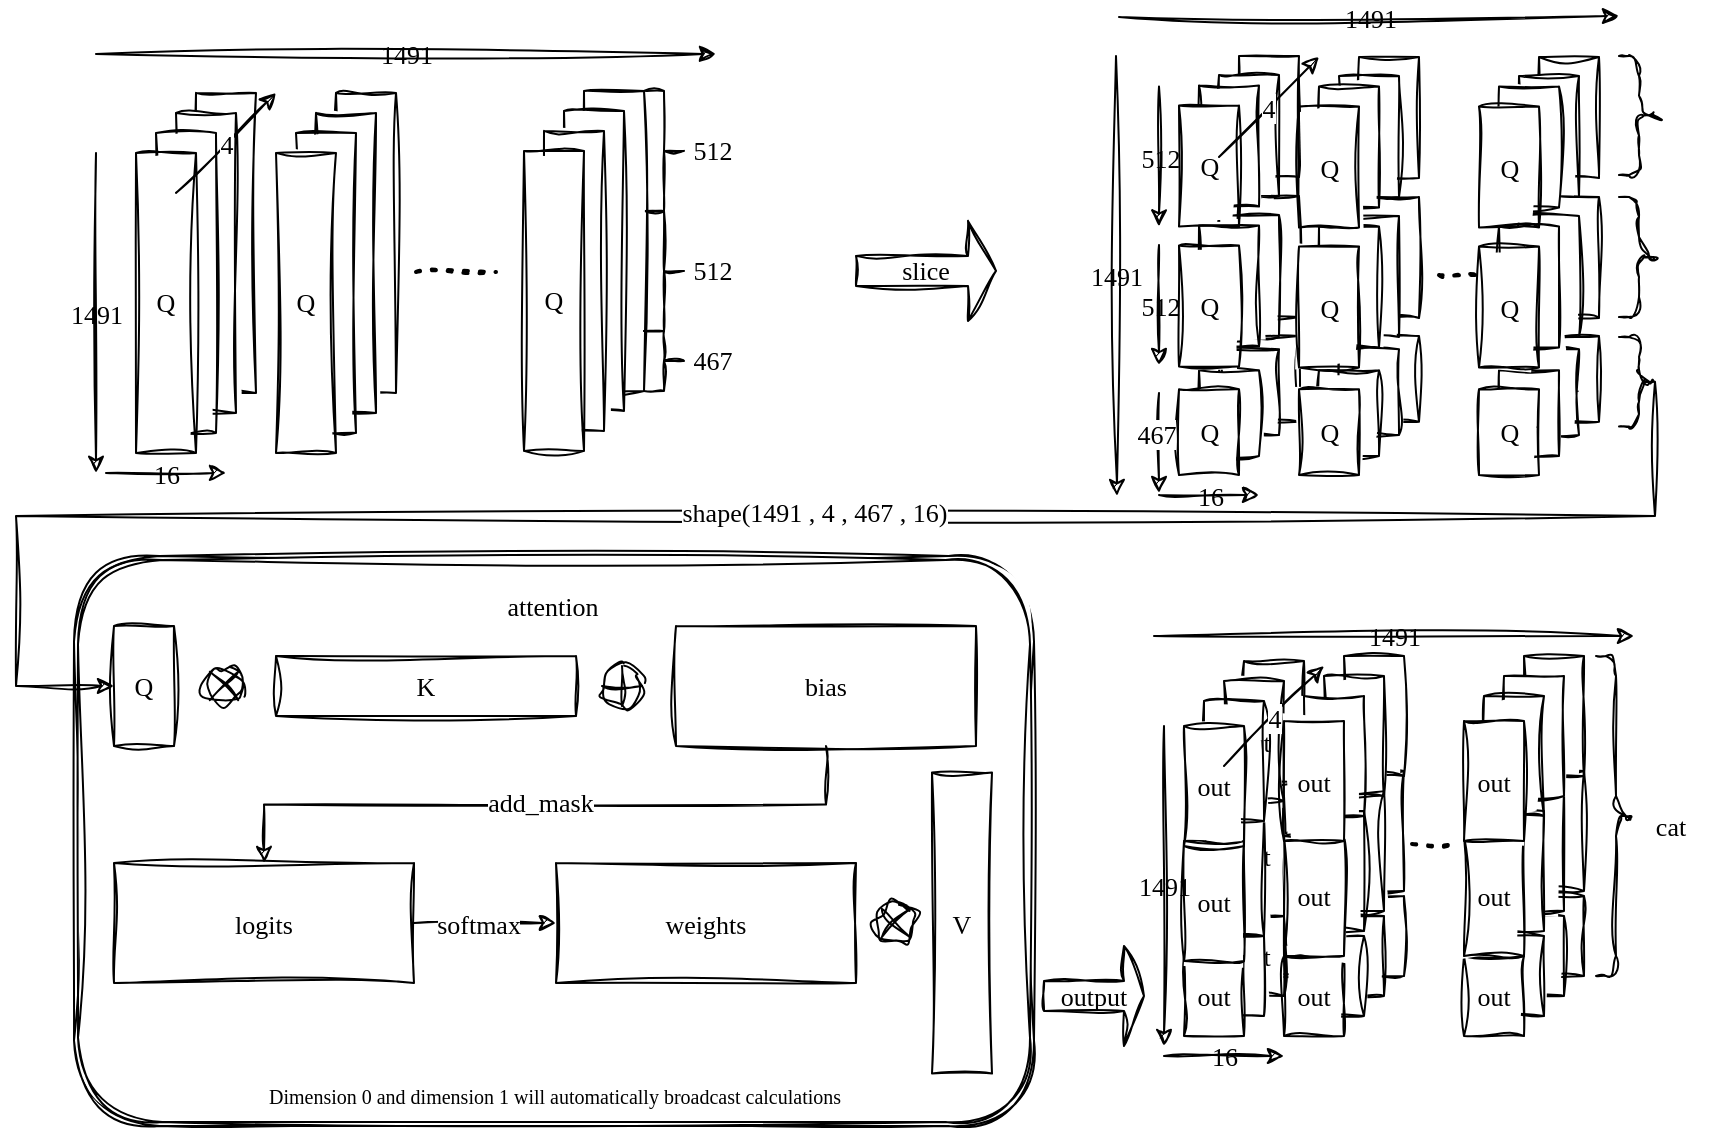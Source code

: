 <mxfile version="26.0.13">
  <diagram name="第 1 页" id="JN35SuFDK3MXwfd0JbLO">
    <mxGraphModel dx="2236" dy="808" grid="1" gridSize="10" guides="1" tooltips="1" connect="1" arrows="1" fold="1" page="1" pageScale="1" pageWidth="827" pageHeight="1169" math="0" shadow="0">
      <root>
        <mxCell id="0" />
        <mxCell id="1" parent="0" />
        <mxCell id="3Dd6kCoNUB1yUHotrozj-85" value="" style="group;fontSize=13;fontFamily=Lucida Console;" parent="1" vertex="1" connectable="0">
          <mxGeometry x="481.5" y="300" width="60" height="69.5" as="geometry" />
        </mxCell>
        <mxCell id="3Dd6kCoNUB1yUHotrozj-86" value="Q" style="rounded=0;whiteSpace=wrap;html=1;sketch=1;hachureGap=4;jiggle=2;curveFitting=1;fontFamily=Lucida Console;labelBackgroundColor=none;fontSize=13;" parent="3Dd6kCoNUB1yUHotrozj-85" vertex="1">
          <mxGeometry x="30" width="30" height="42.87" as="geometry" />
        </mxCell>
        <mxCell id="3Dd6kCoNUB1yUHotrozj-87" value="Q" style="rounded=0;whiteSpace=wrap;html=1;sketch=1;hachureGap=4;jiggle=2;curveFitting=1;fontFamily=Lucida Console;labelBackgroundColor=none;fontSize=13;" parent="3Dd6kCoNUB1yUHotrozj-85" vertex="1">
          <mxGeometry x="20" y="6.63" width="30" height="42.87" as="geometry" />
        </mxCell>
        <mxCell id="3Dd6kCoNUB1yUHotrozj-88" value="Q" style="rounded=0;whiteSpace=wrap;html=1;sketch=1;hachureGap=4;jiggle=2;curveFitting=1;fontFamily=Lucida Console;labelBackgroundColor=none;fontSize=13;" parent="3Dd6kCoNUB1yUHotrozj-85" vertex="1">
          <mxGeometry x="10" y="17.13" width="30" height="42.87" as="geometry" />
        </mxCell>
        <mxCell id="3Dd6kCoNUB1yUHotrozj-89" value="Q" style="rounded=0;whiteSpace=wrap;html=1;sketch=1;hachureGap=4;jiggle=2;curveFitting=1;fontFamily=Lucida Console;labelBackgroundColor=none;fontSize=13;" parent="3Dd6kCoNUB1yUHotrozj-85" vertex="1">
          <mxGeometry y="26.63" width="30" height="42.87" as="geometry" />
        </mxCell>
        <mxCell id="3Dd6kCoNUB1yUHotrozj-84" value="" style="group;fontSize=13;fontFamily=Lucida Console;" parent="1" vertex="1" connectable="0">
          <mxGeometry x="541.5" y="300" width="60" height="69.5" as="geometry" />
        </mxCell>
        <mxCell id="3Dd6kCoNUB1yUHotrozj-75" value="Q" style="rounded=0;whiteSpace=wrap;html=1;sketch=1;hachureGap=4;jiggle=2;curveFitting=1;fontFamily=Lucida Console;labelBackgroundColor=none;fontSize=13;" parent="3Dd6kCoNUB1yUHotrozj-84" vertex="1">
          <mxGeometry x="30" width="30" height="42.87" as="geometry" />
        </mxCell>
        <mxCell id="3Dd6kCoNUB1yUHotrozj-76" value="Q" style="rounded=0;whiteSpace=wrap;html=1;sketch=1;hachureGap=4;jiggle=2;curveFitting=1;fontFamily=Lucida Console;labelBackgroundColor=none;fontSize=13;" parent="3Dd6kCoNUB1yUHotrozj-84" vertex="1">
          <mxGeometry x="20" y="6.63" width="30" height="42.87" as="geometry" />
        </mxCell>
        <mxCell id="3Dd6kCoNUB1yUHotrozj-77" value="Q" style="rounded=0;whiteSpace=wrap;html=1;sketch=1;hachureGap=4;jiggle=2;curveFitting=1;fontFamily=Lucida Console;labelBackgroundColor=none;fontSize=13;" parent="3Dd6kCoNUB1yUHotrozj-84" vertex="1">
          <mxGeometry x="10" y="17.13" width="30" height="42.87" as="geometry" />
        </mxCell>
        <mxCell id="3Dd6kCoNUB1yUHotrozj-78" value="Q" style="rounded=0;whiteSpace=wrap;html=1;sketch=1;hachureGap=4;jiggle=2;curveFitting=1;fontFamily=Lucida Console;labelBackgroundColor=none;fontSize=13;" parent="3Dd6kCoNUB1yUHotrozj-84" vertex="1">
          <mxGeometry y="26.63" width="30" height="42.87" as="geometry" />
        </mxCell>
        <mxCell id="3Dd6kCoNUB1yUHotrozj-90" value="" style="group;fontSize=13;fontFamily=Lucida Console;" parent="1" vertex="1" connectable="0">
          <mxGeometry x="631.5" y="300" width="60" height="69.5" as="geometry" />
        </mxCell>
        <mxCell id="3Dd6kCoNUB1yUHotrozj-91" value="Q" style="rounded=0;whiteSpace=wrap;html=1;sketch=1;hachureGap=4;jiggle=2;curveFitting=1;fontFamily=Lucida Console;labelBackgroundColor=none;fontSize=13;" parent="3Dd6kCoNUB1yUHotrozj-90" vertex="1">
          <mxGeometry x="30" width="30" height="42.87" as="geometry" />
        </mxCell>
        <mxCell id="3Dd6kCoNUB1yUHotrozj-92" value="Q" style="rounded=0;whiteSpace=wrap;html=1;sketch=1;hachureGap=4;jiggle=2;curveFitting=1;fontFamily=Lucida Console;labelBackgroundColor=none;fontSize=13;" parent="3Dd6kCoNUB1yUHotrozj-90" vertex="1">
          <mxGeometry x="20" y="6.63" width="30" height="42.87" as="geometry" />
        </mxCell>
        <mxCell id="3Dd6kCoNUB1yUHotrozj-93" value="Q" style="rounded=0;whiteSpace=wrap;html=1;sketch=1;hachureGap=4;jiggle=2;curveFitting=1;fontFamily=Lucida Console;labelBackgroundColor=none;fontSize=13;" parent="3Dd6kCoNUB1yUHotrozj-90" vertex="1">
          <mxGeometry x="10" y="17.13" width="30" height="42.87" as="geometry" />
        </mxCell>
        <mxCell id="3Dd6kCoNUB1yUHotrozj-94" value="Q" style="rounded=0;whiteSpace=wrap;html=1;sketch=1;hachureGap=4;jiggle=2;curveFitting=1;fontFamily=Lucida Console;labelBackgroundColor=none;fontSize=13;" parent="3Dd6kCoNUB1yUHotrozj-90" vertex="1">
          <mxGeometry y="26.63" width="30" height="42.87" as="geometry" />
        </mxCell>
        <mxCell id="N6Xidad4AhdnbWr3vDnz-57" value="slice" style="shape=singleArrow;whiteSpace=wrap;html=1;sketch=1;hachureGap=4;jiggle=2;curveFitting=1;fontFamily=Lucida Console;rounded=0;labelBackgroundColor=none;fontSize=13;" parent="1" vertex="1">
          <mxGeometry x="320" y="242.45" width="70" height="50" as="geometry" />
        </mxCell>
        <mxCell id="N6Xidad4AhdnbWr3vDnz-83" value="" style="endArrow=classic;html=1;rounded=0;sketch=1;hachureGap=4;jiggle=2;curveFitting=1;fontFamily=Lucida Console;labelBackgroundColor=none;fontColor=default;fontSize=13;" parent="1" edge="1">
          <mxGeometry relative="1" as="geometry">
            <mxPoint x="471.5" y="379.5" as="sourcePoint" />
            <mxPoint x="521.5" y="379.5" as="targetPoint" />
          </mxGeometry>
        </mxCell>
        <mxCell id="N6Xidad4AhdnbWr3vDnz-84" value="16" style="edgeLabel;resizable=0;html=1;;align=center;verticalAlign=middle;sketch=1;hachureGap=4;jiggle=2;curveFitting=1;fontFamily=Lucida Console;fontSize=13;rounded=0;labelBackgroundColor=none;" parent="N6Xidad4AhdnbWr3vDnz-83" connectable="0" vertex="1">
          <mxGeometry relative="1" as="geometry" />
        </mxCell>
        <mxCell id="3Dd6kCoNUB1yUHotrozj-72" value="" style="group;fontSize=13;fontFamily=Lucida Console;" parent="1" vertex="1" connectable="0">
          <mxGeometry x="481.5" y="230" width="250" height="145.25" as="geometry" />
        </mxCell>
        <mxCell id="3Dd6kCoNUB1yUHotrozj-54" value="" style="group;rounded=0;labelBackgroundColor=none;fontSize=13;fontFamily=Lucida Console;" parent="3Dd6kCoNUB1yUHotrozj-72" vertex="1" connectable="0">
          <mxGeometry width="60" height="85.25" as="geometry" />
        </mxCell>
        <mxCell id="3Dd6kCoNUB1yUHotrozj-55" value="" style="rounded=0;whiteSpace=wrap;html=1;sketch=1;hachureGap=4;jiggle=2;curveFitting=1;fontFamily=Lucida Console;labelBackgroundColor=none;fontSize=13;" parent="3Dd6kCoNUB1yUHotrozj-54" vertex="1">
          <mxGeometry x="30" width="30" height="60.5" as="geometry" />
        </mxCell>
        <mxCell id="3Dd6kCoNUB1yUHotrozj-56" value="" style="rounded=0;whiteSpace=wrap;html=1;sketch=1;hachureGap=4;jiggle=2;curveFitting=1;fontFamily=Lucida Console;labelBackgroundColor=none;fontSize=13;" parent="3Dd6kCoNUB1yUHotrozj-54" vertex="1">
          <mxGeometry x="20" y="9.5" width="30" height="60.5" as="geometry" />
        </mxCell>
        <mxCell id="3Dd6kCoNUB1yUHotrozj-57" value="" style="rounded=0;whiteSpace=wrap;html=1;sketch=1;hachureGap=4;jiggle=2;curveFitting=1;fontFamily=Lucida Console;labelBackgroundColor=none;fontSize=13;" parent="3Dd6kCoNUB1yUHotrozj-54" vertex="1">
          <mxGeometry x="10" y="14.75" width="30" height="60.5" as="geometry" />
        </mxCell>
        <mxCell id="3Dd6kCoNUB1yUHotrozj-58" value="Q" style="rounded=0;whiteSpace=wrap;html=1;sketch=1;hachureGap=4;jiggle=2;curveFitting=1;fontFamily=Lucida Console;labelBackgroundColor=none;fontSize=13;" parent="3Dd6kCoNUB1yUHotrozj-54" vertex="1">
          <mxGeometry y="24.75" width="30" height="60.5" as="geometry" />
        </mxCell>
        <mxCell id="3Dd6kCoNUB1yUHotrozj-59" value="" style="group;rounded=0;labelBackgroundColor=none;fontSize=13;fontFamily=Lucida Console;" parent="3Dd6kCoNUB1yUHotrozj-72" vertex="1" connectable="0">
          <mxGeometry x="60" y="0.5" width="190" height="144.75" as="geometry" />
        </mxCell>
        <mxCell id="3Dd6kCoNUB1yUHotrozj-60" value="" style="rounded=0;whiteSpace=wrap;html=1;sketch=1;hachureGap=4;jiggle=2;curveFitting=1;fontFamily=Lucida Console;labelBackgroundColor=none;fontSize=13;" parent="3Dd6kCoNUB1yUHotrozj-59" vertex="1">
          <mxGeometry x="30" width="30" height="60.5" as="geometry" />
        </mxCell>
        <mxCell id="3Dd6kCoNUB1yUHotrozj-61" value="" style="rounded=0;whiteSpace=wrap;html=1;sketch=1;hachureGap=4;jiggle=2;curveFitting=1;fontFamily=Lucida Console;labelBackgroundColor=none;fontSize=13;" parent="3Dd6kCoNUB1yUHotrozj-59" vertex="1">
          <mxGeometry x="20" y="9.5" width="30" height="60.5" as="geometry" />
        </mxCell>
        <mxCell id="3Dd6kCoNUB1yUHotrozj-62" value="" style="rounded=0;whiteSpace=wrap;html=1;sketch=1;hachureGap=4;jiggle=2;curveFitting=1;fontFamily=Lucida Console;labelBackgroundColor=none;fontSize=13;" parent="3Dd6kCoNUB1yUHotrozj-59" vertex="1">
          <mxGeometry x="10" y="14.75" width="30" height="60.5" as="geometry" />
        </mxCell>
        <mxCell id="3Dd6kCoNUB1yUHotrozj-63" value="Q" style="rounded=0;whiteSpace=wrap;html=1;sketch=1;hachureGap=4;jiggle=2;curveFitting=1;fontFamily=Lucida Console;labelBackgroundColor=none;fontSize=13;" parent="3Dd6kCoNUB1yUHotrozj-59" vertex="1">
          <mxGeometry y="24.75" width="30" height="60.5" as="geometry" />
        </mxCell>
        <mxCell id="3Dd6kCoNUB1yUHotrozj-179" value="" style="shape=curlyBracket;whiteSpace=wrap;html=1;rounded=1;flipH=1;labelPosition=right;verticalLabelPosition=middle;align=left;verticalAlign=middle;sketch=1;hachureGap=4;jiggle=2;curveFitting=1;fontFamily=Lucida Console;fontSize=13;" parent="3Dd6kCoNUB1yUHotrozj-59" vertex="1">
          <mxGeometry x="160" y="70" width="20" height="44.75" as="geometry" />
        </mxCell>
        <mxCell id="3Dd6kCoNUB1yUHotrozj-185" value="" style="shape=curlyBracket;whiteSpace=wrap;html=1;rounded=1;flipH=1;labelPosition=right;verticalLabelPosition=middle;align=left;verticalAlign=middle;sketch=1;hachureGap=4;jiggle=2;curveFitting=1;fontFamily=Lucida Console;fontSize=13;" parent="3Dd6kCoNUB1yUHotrozj-59" vertex="1">
          <mxGeometry x="160" width="20" height="60" as="geometry" />
        </mxCell>
        <mxCell id="3Dd6kCoNUB1yUHotrozj-66" value="" style="group;rounded=0;labelBackgroundColor=none;fontSize=13;fontFamily=Lucida Console;" parent="3Dd6kCoNUB1yUHotrozj-72" vertex="1" connectable="0">
          <mxGeometry x="150" y="0.5" width="60" height="85.25" as="geometry" />
        </mxCell>
        <mxCell id="3Dd6kCoNUB1yUHotrozj-67" value="" style="rounded=0;whiteSpace=wrap;html=1;sketch=1;hachureGap=4;jiggle=2;curveFitting=1;fontFamily=Lucida Console;labelBackgroundColor=none;fontSize=13;" parent="3Dd6kCoNUB1yUHotrozj-66" vertex="1">
          <mxGeometry x="30" width="30" height="60.5" as="geometry" />
        </mxCell>
        <mxCell id="3Dd6kCoNUB1yUHotrozj-68" value="" style="rounded=0;whiteSpace=wrap;html=1;sketch=1;hachureGap=4;jiggle=2;curveFitting=1;fontFamily=Lucida Console;labelBackgroundColor=none;fontSize=13;" parent="3Dd6kCoNUB1yUHotrozj-66" vertex="1">
          <mxGeometry x="20" y="9.5" width="30" height="60.5" as="geometry" />
        </mxCell>
        <mxCell id="3Dd6kCoNUB1yUHotrozj-69" value="" style="rounded=0;whiteSpace=wrap;html=1;sketch=1;hachureGap=4;jiggle=2;curveFitting=1;fontFamily=Lucida Console;labelBackgroundColor=none;fontSize=13;" parent="3Dd6kCoNUB1yUHotrozj-66" vertex="1">
          <mxGeometry x="10" y="14.75" width="30" height="60.5" as="geometry" />
        </mxCell>
        <mxCell id="3Dd6kCoNUB1yUHotrozj-70" value="Q" style="rounded=0;whiteSpace=wrap;html=1;sketch=1;hachureGap=4;jiggle=2;curveFitting=1;fontFamily=Lucida Console;labelBackgroundColor=none;fontSize=13;" parent="3Dd6kCoNUB1yUHotrozj-66" vertex="1">
          <mxGeometry y="24.75" width="30" height="60.5" as="geometry" />
        </mxCell>
        <mxCell id="3Dd6kCoNUB1yUHotrozj-71" value="" style="endArrow=none;dashed=1;html=1;dashPattern=1 3;strokeWidth=2;rounded=0;sketch=1;hachureGap=4;jiggle=2;curveFitting=1;fontFamily=Lucida Console;labelBackgroundColor=none;fontColor=default;fontSize=13;" parent="3Dd6kCoNUB1yUHotrozj-72" edge="1">
          <mxGeometry width="50" height="50" relative="1" as="geometry">
            <mxPoint x="130" y="39.5" as="sourcePoint" />
            <mxPoint x="150" y="39.5" as="targetPoint" />
          </mxGeometry>
        </mxCell>
        <mxCell id="N6Xidad4AhdnbWr3vDnz-86" value="" style="endArrow=classic;html=1;rounded=0;sketch=1;hachureGap=4;jiggle=2;curveFitting=1;fontFamily=Lucida Console;labelBackgroundColor=none;fontColor=default;fontSize=13;" parent="1" edge="1">
          <mxGeometry relative="1" as="geometry">
            <mxPoint x="471.5" y="175.25" as="sourcePoint" />
            <mxPoint x="471.5" y="245.25" as="targetPoint" />
          </mxGeometry>
        </mxCell>
        <mxCell id="N6Xidad4AhdnbWr3vDnz-87" value="512" style="edgeLabel;resizable=0;html=1;;align=center;verticalAlign=middle;sketch=1;hachureGap=4;jiggle=2;curveFitting=1;fontFamily=Lucida Console;fontSize=13;rounded=0;labelBackgroundColor=none;" parent="N6Xidad4AhdnbWr3vDnz-86" connectable="0" vertex="1">
          <mxGeometry relative="1" as="geometry" />
        </mxCell>
        <mxCell id="N6Xidad4AhdnbWr3vDnz-96" value="" style="group;rounded=0;labelBackgroundColor=none;fontSize=13;fontFamily=Lucida Console;" parent="1" vertex="1" connectable="0">
          <mxGeometry x="481.5" y="160" width="60" height="85.25" as="geometry" />
        </mxCell>
        <mxCell id="N6Xidad4AhdnbWr3vDnz-75" value="" style="rounded=0;whiteSpace=wrap;html=1;sketch=1;hachureGap=4;jiggle=2;curveFitting=1;fontFamily=Lucida Console;labelBackgroundColor=none;fontSize=13;" parent="N6Xidad4AhdnbWr3vDnz-96" vertex="1">
          <mxGeometry x="30" width="30" height="60.5" as="geometry" />
        </mxCell>
        <mxCell id="N6Xidad4AhdnbWr3vDnz-77" value="" style="rounded=0;whiteSpace=wrap;html=1;sketch=1;hachureGap=4;jiggle=2;curveFitting=1;fontFamily=Lucida Console;labelBackgroundColor=none;fontSize=13;" parent="N6Xidad4AhdnbWr3vDnz-96" vertex="1">
          <mxGeometry x="20" y="9.5" width="30" height="60.5" as="geometry" />
        </mxCell>
        <mxCell id="N6Xidad4AhdnbWr3vDnz-78" value="" style="rounded=0;whiteSpace=wrap;html=1;sketch=1;hachureGap=4;jiggle=2;curveFitting=1;fontFamily=Lucida Console;labelBackgroundColor=none;fontSize=13;" parent="N6Xidad4AhdnbWr3vDnz-96" vertex="1">
          <mxGeometry x="10" y="14.75" width="30" height="60.5" as="geometry" />
        </mxCell>
        <mxCell id="N6Xidad4AhdnbWr3vDnz-79" value="Q" style="rounded=0;whiteSpace=wrap;html=1;sketch=1;hachureGap=4;jiggle=2;curveFitting=1;fontFamily=Lucida Console;labelBackgroundColor=none;fontSize=13;" parent="N6Xidad4AhdnbWr3vDnz-96" vertex="1">
          <mxGeometry y="24.75" width="30" height="60.5" as="geometry" />
        </mxCell>
        <mxCell id="N6Xidad4AhdnbWr3vDnz-97" value="" style="group;rounded=0;labelBackgroundColor=none;fontSize=13;fontFamily=Lucida Console;" parent="1" vertex="1" connectable="0">
          <mxGeometry x="541.5" y="160.5" width="60" height="85.25" as="geometry" />
        </mxCell>
        <mxCell id="N6Xidad4AhdnbWr3vDnz-98" value="" style="rounded=0;whiteSpace=wrap;html=1;sketch=1;hachureGap=4;jiggle=2;curveFitting=1;fontFamily=Lucida Console;labelBackgroundColor=none;fontSize=13;" parent="N6Xidad4AhdnbWr3vDnz-97" vertex="1">
          <mxGeometry x="30" width="30" height="60.5" as="geometry" />
        </mxCell>
        <mxCell id="N6Xidad4AhdnbWr3vDnz-99" value="" style="rounded=0;whiteSpace=wrap;html=1;sketch=1;hachureGap=4;jiggle=2;curveFitting=1;fontFamily=Lucida Console;labelBackgroundColor=none;fontSize=13;" parent="N6Xidad4AhdnbWr3vDnz-97" vertex="1">
          <mxGeometry x="20" y="9.5" width="30" height="60.5" as="geometry" />
        </mxCell>
        <mxCell id="N6Xidad4AhdnbWr3vDnz-100" value="" style="rounded=0;whiteSpace=wrap;html=1;sketch=1;hachureGap=4;jiggle=2;curveFitting=1;fontFamily=Lucida Console;labelBackgroundColor=none;fontSize=13;" parent="N6Xidad4AhdnbWr3vDnz-97" vertex="1">
          <mxGeometry x="10" y="14.75" width="30" height="60.5" as="geometry" />
        </mxCell>
        <mxCell id="N6Xidad4AhdnbWr3vDnz-101" value="Q" style="rounded=0;whiteSpace=wrap;html=1;sketch=1;hachureGap=4;jiggle=2;curveFitting=1;fontFamily=Lucida Console;labelBackgroundColor=none;fontSize=13;" parent="N6Xidad4AhdnbWr3vDnz-97" vertex="1">
          <mxGeometry y="24.75" width="30" height="60.5" as="geometry" />
        </mxCell>
        <mxCell id="jezAV-IK5mSsvZsT85bj-34" value="" style="endArrow=classic;html=1;sketch=1;hachureGap=4;jiggle=2;curveFitting=1;fontFamily=Lucida Console;fontSize=13;" parent="N6Xidad4AhdnbWr3vDnz-97" edge="1">
          <mxGeometry width="50" height="50" relative="1" as="geometry">
            <mxPoint x="-40" y="50" as="sourcePoint" />
            <mxPoint x="10" as="targetPoint" />
          </mxGeometry>
        </mxCell>
        <mxCell id="jezAV-IK5mSsvZsT85bj-35" value="4" style="edgeLabel;html=1;align=center;verticalAlign=middle;resizable=0;points=[];sketch=1;hachureGap=4;jiggle=2;curveFitting=1;fontFamily=Lucida Console;fontSize=13;" parent="jezAV-IK5mSsvZsT85bj-34" vertex="1" connectable="0">
          <mxGeometry x="-0.004" relative="1" as="geometry">
            <mxPoint as="offset" />
          </mxGeometry>
        </mxCell>
        <mxCell id="N6Xidad4AhdnbWr3vDnz-102" value="" style="group;rounded=0;labelBackgroundColor=none;fontSize=13;fontFamily=Lucida Console;" parent="1" vertex="1" connectable="0">
          <mxGeometry x="631.5" y="160.5" width="60" height="85.25" as="geometry" />
        </mxCell>
        <mxCell id="N6Xidad4AhdnbWr3vDnz-103" value="" style="rounded=0;whiteSpace=wrap;html=1;sketch=1;hachureGap=4;jiggle=2;curveFitting=1;fontFamily=Lucida Console;labelBackgroundColor=none;fontSize=13;" parent="N6Xidad4AhdnbWr3vDnz-102" vertex="1">
          <mxGeometry x="30" width="30" height="60.5" as="geometry" />
        </mxCell>
        <mxCell id="N6Xidad4AhdnbWr3vDnz-104" value="" style="rounded=0;whiteSpace=wrap;html=1;sketch=1;hachureGap=4;jiggle=2;curveFitting=1;fontFamily=Lucida Console;labelBackgroundColor=none;fontSize=13;" parent="N6Xidad4AhdnbWr3vDnz-102" vertex="1">
          <mxGeometry x="20" y="9.5" width="30" height="60.5" as="geometry" />
        </mxCell>
        <mxCell id="N6Xidad4AhdnbWr3vDnz-105" value="" style="rounded=0;whiteSpace=wrap;html=1;sketch=1;hachureGap=4;jiggle=2;curveFitting=1;fontFamily=Lucida Console;labelBackgroundColor=none;fontSize=13;" parent="N6Xidad4AhdnbWr3vDnz-102" vertex="1">
          <mxGeometry x="10" y="14.75" width="30" height="60.5" as="geometry" />
        </mxCell>
        <mxCell id="N6Xidad4AhdnbWr3vDnz-106" value="Q" style="rounded=0;whiteSpace=wrap;html=1;sketch=1;hachureGap=4;jiggle=2;curveFitting=1;fontFamily=Lucida Console;labelBackgroundColor=none;fontSize=13;" parent="N6Xidad4AhdnbWr3vDnz-102" vertex="1">
          <mxGeometry y="24.75" width="30" height="60.5" as="geometry" />
        </mxCell>
        <mxCell id="N6Xidad4AhdnbWr3vDnz-117" value="" style="endArrow=classic;html=1;rounded=0;sketch=1;hachureGap=4;jiggle=2;curveFitting=1;fontFamily=Lucida Console;labelBackgroundColor=none;fontColor=default;fontSize=13;" parent="1" edge="1">
          <mxGeometry relative="1" as="geometry">
            <mxPoint x="451.5" y="140.5" as="sourcePoint" />
            <mxPoint x="701.5" y="140" as="targetPoint" />
          </mxGeometry>
        </mxCell>
        <mxCell id="N6Xidad4AhdnbWr3vDnz-118" value="1491" style="edgeLabel;resizable=0;html=1;;align=center;verticalAlign=middle;sketch=1;hachureGap=4;jiggle=2;curveFitting=1;fontFamily=Lucida Console;container=0;fontSize=13;rounded=0;labelBackgroundColor=none;" parent="N6Xidad4AhdnbWr3vDnz-117" connectable="0" vertex="1">
          <mxGeometry relative="1" as="geometry" />
        </mxCell>
        <mxCell id="3Dd6kCoNUB1yUHotrozj-101" value="" style="endArrow=classic;html=1;rounded=0;sketch=1;hachureGap=4;jiggle=2;curveFitting=1;fontFamily=Lucida Console;labelBackgroundColor=none;fontColor=default;fontSize=13;" parent="1" edge="1">
          <mxGeometry relative="1" as="geometry">
            <mxPoint x="471.5" y="254.5" as="sourcePoint" />
            <mxPoint x="471.5" y="314.5" as="targetPoint" />
          </mxGeometry>
        </mxCell>
        <mxCell id="3Dd6kCoNUB1yUHotrozj-102" value="512" style="edgeLabel;resizable=0;html=1;;align=center;verticalAlign=middle;sketch=1;hachureGap=4;jiggle=2;curveFitting=1;fontFamily=Lucida Console;fontSize=13;rounded=0;labelBackgroundColor=none;" parent="3Dd6kCoNUB1yUHotrozj-101" connectable="0" vertex="1">
          <mxGeometry relative="1" as="geometry" />
        </mxCell>
        <mxCell id="3Dd6kCoNUB1yUHotrozj-111" value="" style="endArrow=classic;html=1;rounded=0;sketch=1;hachureGap=4;jiggle=2;curveFitting=1;fontFamily=Lucida Console;labelBackgroundColor=none;fontColor=default;fontSize=13;" parent="1" edge="1">
          <mxGeometry relative="1" as="geometry">
            <mxPoint x="450" y="160" as="sourcePoint" />
            <mxPoint x="450.5" y="380" as="targetPoint" />
          </mxGeometry>
        </mxCell>
        <mxCell id="3Dd6kCoNUB1yUHotrozj-112" value="1491" style="edgeLabel;resizable=0;html=1;;align=center;verticalAlign=middle;sketch=1;hachureGap=4;jiggle=2;curveFitting=1;fontFamily=Lucida Console;container=0;fontSize=13;rounded=0;labelBackgroundColor=none;" parent="3Dd6kCoNUB1yUHotrozj-111" connectable="0" vertex="1">
          <mxGeometry relative="1" as="geometry" />
        </mxCell>
        <mxCell id="3Dd6kCoNUB1yUHotrozj-116" value="" style="endArrow=classic;html=1;rounded=0;sketch=1;hachureGap=4;jiggle=2;curveFitting=1;fontFamily=Lucida Console;fontSize=13;" parent="1" edge="1">
          <mxGeometry width="50" height="50" relative="1" as="geometry">
            <mxPoint x="471.5" y="328.5" as="sourcePoint" />
            <mxPoint x="471.5" y="378.5" as="targetPoint" />
          </mxGeometry>
        </mxCell>
        <mxCell id="3Dd6kCoNUB1yUHotrozj-117" value="467" style="edgeLabel;html=1;align=center;verticalAlign=middle;resizable=0;points=[];sketch=1;hachureGap=4;jiggle=2;curveFitting=1;fontFamily=Lucida Console;fontSize=13;" parent="3Dd6kCoNUB1yUHotrozj-116" vertex="1" connectable="0">
          <mxGeometry x="-0.199" y="-2" relative="1" as="geometry">
            <mxPoint as="offset" />
          </mxGeometry>
        </mxCell>
        <mxCell id="N6Xidad4AhdnbWr3vDnz-34" value="" style="endArrow=classic;html=1;rounded=0;sketch=1;hachureGap=4;jiggle=2;curveFitting=1;fontFamily=Lucida Console;labelBackgroundColor=none;fontColor=default;fontSize=13;" parent="1" edge="1">
          <mxGeometry relative="1" as="geometry">
            <mxPoint x="-60" y="158.95" as="sourcePoint" />
            <mxPoint x="250" y="158.95" as="targetPoint" />
          </mxGeometry>
        </mxCell>
        <mxCell id="N6Xidad4AhdnbWr3vDnz-35" value="1491" style="edgeLabel;resizable=0;html=1;;align=center;verticalAlign=middle;sketch=1;hachureGap=4;jiggle=2;curveFitting=1;fontFamily=Lucida Console;container=0;fontSize=13;rounded=0;labelBackgroundColor=none;" parent="N6Xidad4AhdnbWr3vDnz-34" connectable="0" vertex="1">
          <mxGeometry relative="1" as="geometry" />
        </mxCell>
        <mxCell id="N6Xidad4AhdnbWr3vDnz-21" value="" style="endArrow=classic;html=1;rounded=0;sketch=1;hachureGap=4;jiggle=2;curveFitting=1;fontFamily=Lucida Console;labelBackgroundColor=none;fontColor=default;fontSize=13;" parent="1" edge="1">
          <mxGeometry relative="1" as="geometry">
            <mxPoint x="-55" y="368.45" as="sourcePoint" />
            <mxPoint x="5" y="368.45" as="targetPoint" />
          </mxGeometry>
        </mxCell>
        <mxCell id="N6Xidad4AhdnbWr3vDnz-22" value="16" style="edgeLabel;resizable=0;html=1;;align=center;verticalAlign=middle;sketch=1;hachureGap=4;jiggle=2;curveFitting=1;fontFamily=Lucida Console;container=0;fontSize=13;rounded=0;labelBackgroundColor=none;" parent="N6Xidad4AhdnbWr3vDnz-21" connectable="0" vertex="1">
          <mxGeometry relative="1" as="geometry" />
        </mxCell>
        <mxCell id="N6Xidad4AhdnbWr3vDnz-23" value="" style="endArrow=classic;html=1;rounded=0;sketch=1;hachureGap=4;jiggle=2;curveFitting=1;fontFamily=Lucida Console;labelBackgroundColor=none;fontColor=default;fontSize=13;" parent="1" edge="1">
          <mxGeometry relative="1" as="geometry">
            <mxPoint x="-60" y="208.45" as="sourcePoint" />
            <mxPoint x="-60" y="368.45" as="targetPoint" />
          </mxGeometry>
        </mxCell>
        <mxCell id="N6Xidad4AhdnbWr3vDnz-24" value="1491" style="edgeLabel;resizable=0;html=1;;align=center;verticalAlign=middle;sketch=1;hachureGap=4;jiggle=2;curveFitting=1;fontFamily=Lucida Console;container=0;fontSize=13;rounded=0;labelBackgroundColor=none;" parent="N6Xidad4AhdnbWr3vDnz-23" connectable="0" vertex="1">
          <mxGeometry relative="1" as="geometry" />
        </mxCell>
        <mxCell id="N6Xidad4AhdnbWr3vDnz-33" value="" style="endArrow=none;dashed=1;html=1;dashPattern=1 3;strokeWidth=2;rounded=0;sketch=1;hachureGap=4;jiggle=2;curveFitting=1;fontFamily=Lucida Console;labelBackgroundColor=none;fontColor=default;fontSize=13;" parent="1" edge="1">
          <mxGeometry width="50" height="50" relative="1" as="geometry">
            <mxPoint x="100" y="267.95" as="sourcePoint" />
            <mxPoint x="140" y="267.95" as="targetPoint" />
          </mxGeometry>
        </mxCell>
        <mxCell id="N6Xidad4AhdnbWr3vDnz-2" value="" style="rounded=0;whiteSpace=wrap;html=1;sketch=1;hachureGap=4;jiggle=2;curveFitting=1;fontFamily=Lucida Console;labelBackgroundColor=none;container=0;fontSize=13;" parent="1" vertex="1">
          <mxGeometry x="-10" y="178.45" width="30" height="150" as="geometry" />
        </mxCell>
        <mxCell id="N6Xidad4AhdnbWr3vDnz-5" value="" style="rounded=0;whiteSpace=wrap;html=1;sketch=1;hachureGap=4;jiggle=2;curveFitting=1;fontFamily=Lucida Console;labelBackgroundColor=none;container=0;fontSize=13;" parent="1" vertex="1">
          <mxGeometry x="-20" y="188.45" width="30" height="150" as="geometry" />
        </mxCell>
        <mxCell id="N6Xidad4AhdnbWr3vDnz-8" value="" style="rounded=0;whiteSpace=wrap;html=1;sketch=1;hachureGap=4;jiggle=2;curveFitting=1;fontFamily=Lucida Console;labelBackgroundColor=none;container=0;fontSize=13;" parent="1" vertex="1">
          <mxGeometry x="-30" y="198.45" width="30" height="150" as="geometry" />
        </mxCell>
        <mxCell id="N6Xidad4AhdnbWr3vDnz-1" value="Q" style="rounded=0;whiteSpace=wrap;html=1;sketch=1;hachureGap=4;jiggle=2;curveFitting=1;fontFamily=Lucida Console;labelBackgroundColor=none;container=0;fontSize=13;" parent="1" vertex="1">
          <mxGeometry x="-40" y="208.45" width="30" height="150" as="geometry" />
        </mxCell>
        <mxCell id="N6Xidad4AhdnbWr3vDnz-17" value="" style="rounded=0;whiteSpace=wrap;html=1;sketch=1;hachureGap=4;jiggle=2;curveFitting=1;fontFamily=Lucida Console;labelBackgroundColor=none;container=0;fontSize=13;" parent="1" vertex="1">
          <mxGeometry x="60" y="178.45" width="30" height="150" as="geometry" />
        </mxCell>
        <mxCell id="N6Xidad4AhdnbWr3vDnz-18" value="" style="rounded=0;whiteSpace=wrap;html=1;sketch=1;hachureGap=4;jiggle=2;curveFitting=1;fontFamily=Lucida Console;labelBackgroundColor=none;container=0;fontSize=13;" parent="1" vertex="1">
          <mxGeometry x="50" y="188.45" width="30" height="150" as="geometry" />
        </mxCell>
        <mxCell id="N6Xidad4AhdnbWr3vDnz-19" value="" style="rounded=0;whiteSpace=wrap;html=1;sketch=1;hachureGap=4;jiggle=2;curveFitting=1;fontFamily=Lucida Console;labelBackgroundColor=none;container=0;fontSize=13;" parent="1" vertex="1">
          <mxGeometry x="40" y="198.45" width="30" height="150" as="geometry" />
        </mxCell>
        <mxCell id="N6Xidad4AhdnbWr3vDnz-20" value="Q" style="rounded=0;whiteSpace=wrap;html=1;sketch=1;hachureGap=4;jiggle=2;curveFitting=1;fontFamily=Lucida Console;labelBackgroundColor=none;container=0;fontSize=13;" parent="1" vertex="1">
          <mxGeometry x="30" y="208.45" width="30" height="150" as="geometry" />
        </mxCell>
        <mxCell id="N6Xidad4AhdnbWr3vDnz-64" value="&lt;font&gt;467&lt;/font&gt;" style="text;html=1;align=center;verticalAlign=middle;resizable=0;points=[];autosize=1;strokeColor=none;fillColor=none;fontFamily=Lucida Console;rounded=0;labelBackgroundColor=none;fontSize=13;" parent="1" vertex="1">
          <mxGeometry x="223" y="297.45" width="50" height="30" as="geometry" />
        </mxCell>
        <mxCell id="N6Xidad4AhdnbWr3vDnz-53" value="&lt;font&gt;512&lt;/font&gt;" style="text;html=1;align=center;verticalAlign=middle;resizable=0;points=[];autosize=1;strokeColor=none;fillColor=none;fontFamily=Lucida Console;container=0;rounded=0;labelBackgroundColor=none;fontSize=13;" parent="1" vertex="1">
          <mxGeometry x="223" y="192.45" width="50" height="30" as="geometry" />
        </mxCell>
        <mxCell id="N6Xidad4AhdnbWr3vDnz-56" value="&lt;font&gt;512&lt;/font&gt;" style="text;html=1;align=center;verticalAlign=middle;resizable=0;points=[];autosize=1;strokeColor=none;fillColor=none;fontFamily=Lucida Console;container=0;rounded=0;labelBackgroundColor=none;fontSize=13;" parent="1" vertex="1">
          <mxGeometry x="223" y="252.45" width="50" height="30" as="geometry" />
        </mxCell>
        <mxCell id="N6Xidad4AhdnbWr3vDnz-52" value="" style="shape=curlyBracket;whiteSpace=wrap;html=1;rounded=0;flipH=1;labelPosition=right;verticalLabelPosition=middle;align=left;verticalAlign=middle;sketch=1;hachureGap=4;jiggle=2;curveFitting=1;fontFamily=Lucida Console;container=0;labelBackgroundColor=none;fontSize=13;" parent="1" vertex="1">
          <mxGeometry x="214" y="177.45" width="20" height="60" as="geometry" />
        </mxCell>
        <mxCell id="N6Xidad4AhdnbWr3vDnz-55" value="" style="shape=curlyBracket;whiteSpace=wrap;html=1;rounded=0;flipH=1;labelPosition=right;verticalLabelPosition=middle;align=left;verticalAlign=middle;sketch=1;hachureGap=4;jiggle=2;curveFitting=1;fontFamily=Lucida Console;container=0;labelBackgroundColor=none;fontSize=13;" parent="1" vertex="1">
          <mxGeometry x="214" y="237.45" width="20" height="60" as="geometry" />
        </mxCell>
        <mxCell id="N6Xidad4AhdnbWr3vDnz-61" value="" style="shape=curlyBracket;whiteSpace=wrap;html=1;rounded=0;flipH=1;labelPosition=right;verticalLabelPosition=middle;align=left;verticalAlign=middle;sketch=1;hachureGap=4;jiggle=2;curveFitting=1;fontFamily=Lucida Console;container=0;labelBackgroundColor=none;fontSize=13;" parent="1" vertex="1">
          <mxGeometry x="214" y="297.45" width="20" height="30" as="geometry" />
        </mxCell>
        <mxCell id="N6Xidad4AhdnbWr3vDnz-41" value="" style="rounded=0;whiteSpace=wrap;html=1;sketch=1;hachureGap=4;jiggle=2;curveFitting=1;fontFamily=Lucida Console;labelBackgroundColor=none;container=0;fontSize=13;" parent="1" vertex="1">
          <mxGeometry x="184" y="177.45" width="30" height="150" as="geometry" />
        </mxCell>
        <mxCell id="N6Xidad4AhdnbWr3vDnz-42" value="" style="rounded=0;whiteSpace=wrap;html=1;sketch=1;hachureGap=4;jiggle=2;curveFitting=1;fontFamily=Lucida Console;labelBackgroundColor=none;container=0;fontSize=13;" parent="1" vertex="1">
          <mxGeometry x="174" y="187.45" width="30" height="150" as="geometry" />
        </mxCell>
        <mxCell id="N6Xidad4AhdnbWr3vDnz-43" value="" style="rounded=0;whiteSpace=wrap;html=1;sketch=1;hachureGap=4;jiggle=2;curveFitting=1;fontFamily=Lucida Console;labelBackgroundColor=none;container=0;fontSize=13;" parent="1" vertex="1">
          <mxGeometry x="164" y="197.45" width="30" height="150" as="geometry" />
        </mxCell>
        <mxCell id="N6Xidad4AhdnbWr3vDnz-44" value="Q" style="rounded=0;whiteSpace=wrap;html=1;sketch=1;hachureGap=4;jiggle=2;curveFitting=1;fontFamily=Lucida Console;labelBackgroundColor=none;container=0;fontSize=13;" parent="1" vertex="1">
          <mxGeometry x="154" y="207.45" width="30" height="150" as="geometry" />
        </mxCell>
        <mxCell id="jezAV-IK5mSsvZsT85bj-29" value="" style="endArrow=classic;html=1;sketch=1;hachureGap=4;jiggle=2;curveFitting=1;fontFamily=Lucida Console;fontSize=13;" parent="1" edge="1">
          <mxGeometry width="50" height="50" relative="1" as="geometry">
            <mxPoint x="-20" y="228.45" as="sourcePoint" />
            <mxPoint x="30" y="178.45" as="targetPoint" />
          </mxGeometry>
        </mxCell>
        <mxCell id="jezAV-IK5mSsvZsT85bj-33" value="4" style="edgeLabel;html=1;align=center;verticalAlign=middle;resizable=0;points=[];sketch=1;hachureGap=4;jiggle=2;curveFitting=1;fontFamily=Lucida Console;fontSize=13;" parent="jezAV-IK5mSsvZsT85bj-29" vertex="1" connectable="0">
          <mxGeometry x="-0.004" relative="1" as="geometry">
            <mxPoint as="offset" />
          </mxGeometry>
        </mxCell>
        <mxCell id="3Dd6kCoNUB1yUHotrozj-164" value="" style="group;fontSize=13;fontFamily=Lucida Console;" parent="1" vertex="1" connectable="0">
          <mxGeometry x="-71" y="410" width="524" height="285" as="geometry" />
        </mxCell>
        <mxCell id="3Dd6kCoNUB1yUHotrozj-163" value="" style="shape=ext;double=1;rounded=1;whiteSpace=wrap;html=1;sketch=1;hachureGap=4;jiggle=2;curveFitting=1;fontFamily=Lucida Console;fontSize=13;" parent="3Dd6kCoNUB1yUHotrozj-164" vertex="1">
          <mxGeometry width="480" height="285" as="geometry" />
        </mxCell>
        <mxCell id="3Dd6kCoNUB1yUHotrozj-144" value="V" style="rounded=0;whiteSpace=wrap;html=1;sketch=1;hachureGap=4;jiggle=2;curveFitting=1;fontFamily=Lucida Console;container=0;fontSize=13;" parent="3Dd6kCoNUB1yUHotrozj-164" vertex="1">
          <mxGeometry x="429" y="108.25" width="30" height="150.5" as="geometry" />
        </mxCell>
        <mxCell id="3Dd6kCoNUB1yUHotrozj-145" value="" style="shape=sumEllipse;perimeter=ellipsePerimeter;whiteSpace=wrap;html=1;backgroundOutline=1;sketch=1;hachureGap=4;jiggle=2;curveFitting=1;fontFamily=Lucida Console;labelBackgroundColor=none;container=0;fontSize=13;" parent="3Dd6kCoNUB1yUHotrozj-164" vertex="1">
          <mxGeometry x="401" y="173.5" width="20" height="20" as="geometry" />
        </mxCell>
        <mxCell id="3Dd6kCoNUB1yUHotrozj-156" value="weights" style="rounded=0;whiteSpace=wrap;html=1;sketch=1;hachureGap=4;jiggle=2;curveFitting=1;fontFamily=Lucida Console;container=0;fontSize=13;" parent="3Dd6kCoNUB1yUHotrozj-164" vertex="1">
          <mxGeometry x="241" y="153.5" width="150" height="60" as="geometry" />
        </mxCell>
        <mxCell id="3Dd6kCoNUB1yUHotrozj-137" value="Q" style="rounded=0;whiteSpace=wrap;html=1;sketch=1;hachureGap=4;jiggle=2;curveFitting=1;fontFamily=Lucida Console;labelBackgroundColor=none;container=0;fontSize=13;" parent="3Dd6kCoNUB1yUHotrozj-164" vertex="1">
          <mxGeometry x="20" y="35" width="30" height="60" as="geometry" />
        </mxCell>
        <mxCell id="3Dd6kCoNUB1yUHotrozj-138" value="K" style="rounded=0;whiteSpace=wrap;html=1;sketch=1;hachureGap=4;jiggle=2;curveFitting=1;fontFamily=Lucida Console;labelBackgroundColor=none;container=0;fontSize=13;" parent="3Dd6kCoNUB1yUHotrozj-164" vertex="1">
          <mxGeometry x="101" y="50" width="150" height="30" as="geometry" />
        </mxCell>
        <mxCell id="3Dd6kCoNUB1yUHotrozj-139" value="" style="shape=sumEllipse;perimeter=ellipsePerimeter;whiteSpace=wrap;html=1;backgroundOutline=1;sketch=1;hachureGap=4;jiggle=2;curveFitting=1;fontFamily=Lucida Console;labelBackgroundColor=none;container=0;fontSize=13;" parent="3Dd6kCoNUB1yUHotrozj-164" vertex="1">
          <mxGeometry x="65" y="55" width="20" height="20" as="geometry" />
        </mxCell>
        <mxCell id="3Dd6kCoNUB1yUHotrozj-140" value="" style="shape=orEllipse;perimeter=ellipsePerimeter;whiteSpace=wrap;html=1;backgroundOutline=1;sketch=1;hachureGap=4;jiggle=2;curveFitting=1;fontFamily=Lucida Console;container=0;fontSize=13;" parent="3Dd6kCoNUB1yUHotrozj-164" vertex="1">
          <mxGeometry x="264" y="55" width="20" height="20" as="geometry" />
        </mxCell>
        <mxCell id="3Dd6kCoNUB1yUHotrozj-300" style="edgeStyle=orthogonalEdgeStyle;rounded=0;sketch=1;hachureGap=4;jiggle=2;curveFitting=1;orthogonalLoop=1;jettySize=auto;html=1;exitX=0.5;exitY=1;exitDx=0;exitDy=0;entryX=0.5;entryY=0;entryDx=0;entryDy=0;fontFamily=Lucida Console;fontSize=13;" parent="3Dd6kCoNUB1yUHotrozj-164" source="3Dd6kCoNUB1yUHotrozj-141" target="3Dd6kCoNUB1yUHotrozj-143" edge="1">
          <mxGeometry relative="1" as="geometry" />
        </mxCell>
        <mxCell id="3Dd6kCoNUB1yUHotrozj-301" value="add_mask" style="edgeLabel;html=1;align=center;verticalAlign=middle;resizable=0;points=[];sketch=1;hachureGap=4;jiggle=2;curveFitting=1;fontFamily=Lucida Console;fontSize=13;" parent="3Dd6kCoNUB1yUHotrozj-300" vertex="1" connectable="0">
          <mxGeometry x="0.017" y="-2" relative="1" as="geometry">
            <mxPoint as="offset" />
          </mxGeometry>
        </mxCell>
        <mxCell id="3Dd6kCoNUB1yUHotrozj-141" value="bias" style="rounded=0;whiteSpace=wrap;html=1;sketch=1;hachureGap=4;jiggle=2;curveFitting=1;fontFamily=Lucida Console;container=0;fontSize=13;" parent="3Dd6kCoNUB1yUHotrozj-164" vertex="1">
          <mxGeometry x="301" y="35" width="150" height="60" as="geometry" />
        </mxCell>
        <mxCell id="3Dd6kCoNUB1yUHotrozj-165" value="attention" style="text;html=1;align=center;verticalAlign=middle;resizable=0;points=[];autosize=1;strokeColor=none;fillColor=none;fontFamily=Lucida Console;fontSize=13;" parent="3Dd6kCoNUB1yUHotrozj-164" vertex="1">
          <mxGeometry x="194" y="10" width="90" height="30" as="geometry" />
        </mxCell>
        <mxCell id="3Dd6kCoNUB1yUHotrozj-296" value="" style="edgeStyle=orthogonalEdgeStyle;rounded=0;sketch=1;hachureGap=4;jiggle=2;curveFitting=1;orthogonalLoop=1;jettySize=auto;html=1;fontFamily=Lucida Console;fontSize=13;" parent="3Dd6kCoNUB1yUHotrozj-164" source="3Dd6kCoNUB1yUHotrozj-143" target="3Dd6kCoNUB1yUHotrozj-156" edge="1">
          <mxGeometry relative="1" as="geometry" />
        </mxCell>
        <mxCell id="3Dd6kCoNUB1yUHotrozj-299" value="softmax" style="edgeLabel;html=1;align=center;verticalAlign=middle;resizable=0;points=[];sketch=1;hachureGap=4;jiggle=2;curveFitting=1;fontFamily=Lucida Console;fontSize=13;" parent="3Dd6kCoNUB1yUHotrozj-296" vertex="1" connectable="0">
          <mxGeometry x="-0.104" relative="1" as="geometry">
            <mxPoint as="offset" />
          </mxGeometry>
        </mxCell>
        <mxCell id="3Dd6kCoNUB1yUHotrozj-143" value="logits" style="rounded=0;whiteSpace=wrap;html=1;sketch=1;hachureGap=4;jiggle=2;curveFitting=1;fontFamily=Lucida Console;container=0;fontSize=13;" parent="3Dd6kCoNUB1yUHotrozj-164" vertex="1">
          <mxGeometry x="20" y="153.5" width="150" height="60" as="geometry" />
        </mxCell>
        <mxCell id="3Dd6kCoNUB1yUHotrozj-178" value="Dimension 0 and dimension 1 will automatically broadcast calculations" style="text;html=1;align=center;verticalAlign=middle;resizable=0;points=[];autosize=1;strokeColor=none;fillColor=none;fontFamily=Lucida Console;fontSize=10;" parent="3Dd6kCoNUB1yUHotrozj-164" vertex="1">
          <mxGeometry x="20" y="255" width="440" height="30" as="geometry" />
        </mxCell>
        <mxCell id="3Dd6kCoNUB1yUHotrozj-208" value="" style="shape=curlyBracket;whiteSpace=wrap;html=1;rounded=1;flipH=1;labelPosition=right;verticalLabelPosition=middle;align=left;verticalAlign=middle;sketch=1;hachureGap=4;jiggle=2;curveFitting=1;fontFamily=Lucida Console;fontSize=13;" parent="1" vertex="1">
          <mxGeometry x="701.5" y="160" width="20" height="59.5" as="geometry" />
        </mxCell>
        <mxCell id="3Dd6kCoNUB1yUHotrozj-290" value="" style="group;fontSize=13;fontFamily=Lucida Console;" parent="1" vertex="1" connectable="0">
          <mxGeometry x="414" y="450" width="296" height="205" as="geometry" />
        </mxCell>
        <mxCell id="3Dd6kCoNUB1yUHotrozj-278" value="" style="group;fontSize=13;fontFamily=Lucida Console;" parent="3Dd6kCoNUB1yUHotrozj-290" vertex="1" connectable="0">
          <mxGeometry x="70" y="67.5" width="200" height="132.5" as="geometry" />
        </mxCell>
        <mxCell id="3Dd6kCoNUB1yUHotrozj-147" value="" style="rounded=0;whiteSpace=wrap;html=1;sketch=1;hachureGap=4;jiggle=2;curveFitting=1;fontFamily=Lucida Console;container=0;fontSize=13;" parent="3Dd6kCoNUB1yUHotrozj-278" vertex="1">
          <mxGeometry x="170" y="62.5" width="30" height="40" as="geometry" />
        </mxCell>
        <mxCell id="3Dd6kCoNUB1yUHotrozj-213" value="" style="rounded=0;whiteSpace=wrap;html=1;sketch=1;hachureGap=4;jiggle=2;curveFitting=1;fontFamily=Lucida Console;container=0;fontSize=13;" parent="3Dd6kCoNUB1yUHotrozj-278" vertex="1">
          <mxGeometry x="160" y="72.5" width="30" height="40" as="geometry" />
        </mxCell>
        <mxCell id="3Dd6kCoNUB1yUHotrozj-214" value="" style="rounded=0;whiteSpace=wrap;html=1;sketch=1;hachureGap=4;jiggle=2;curveFitting=1;fontFamily=Lucida Console;container=0;fontSize=13;" parent="3Dd6kCoNUB1yUHotrozj-278" vertex="1">
          <mxGeometry x="150" y="82.5" width="30" height="40" as="geometry" />
        </mxCell>
        <mxCell id="3Dd6kCoNUB1yUHotrozj-215" value="out" style="rounded=0;whiteSpace=wrap;html=1;sketch=1;hachureGap=4;jiggle=2;curveFitting=1;fontFamily=Lucida Console;container=0;fontSize=13;" parent="3Dd6kCoNUB1yUHotrozj-278" vertex="1">
          <mxGeometry x="140" y="92.5" width="30" height="40" as="geometry" />
        </mxCell>
        <mxCell id="3Dd6kCoNUB1yUHotrozj-232" value="out" style="rounded=0;whiteSpace=wrap;html=1;sketch=1;hachureGap=4;jiggle=2;curveFitting=1;fontFamily=Lucida Console;container=0;fontSize=13;" parent="3Dd6kCoNUB1yUHotrozj-278" vertex="1">
          <mxGeometry x="30" y="62.5" width="30" height="40" as="geometry" />
        </mxCell>
        <mxCell id="3Dd6kCoNUB1yUHotrozj-233" value="out" style="rounded=0;whiteSpace=wrap;html=1;sketch=1;hachureGap=4;jiggle=2;curveFitting=1;fontFamily=Lucida Console;container=0;fontSize=13;" parent="3Dd6kCoNUB1yUHotrozj-278" vertex="1">
          <mxGeometry x="20" y="72.5" width="30" height="40" as="geometry" />
        </mxCell>
        <mxCell id="3Dd6kCoNUB1yUHotrozj-234" value="" style="rounded=0;whiteSpace=wrap;html=1;sketch=1;hachureGap=4;jiggle=2;curveFitting=1;fontFamily=Lucida Console;container=0;fontSize=13;" parent="3Dd6kCoNUB1yUHotrozj-278" vertex="1">
          <mxGeometry x="10" y="82.5" width="30" height="40" as="geometry" />
        </mxCell>
        <mxCell id="3Dd6kCoNUB1yUHotrozj-235" value="out" style="rounded=0;whiteSpace=wrap;html=1;sketch=1;hachureGap=4;jiggle=2;curveFitting=1;fontFamily=Lucida Console;container=0;fontSize=13;" parent="3Dd6kCoNUB1yUHotrozj-278" vertex="1">
          <mxGeometry y="92.5" width="30" height="40" as="geometry" />
        </mxCell>
        <mxCell id="3Dd6kCoNUB1yUHotrozj-236" value="" style="rounded=0;whiteSpace=wrap;html=1;sketch=1;hachureGap=4;jiggle=2;curveFitting=1;fontFamily=Lucida Console;container=0;fontSize=13;" parent="3Dd6kCoNUB1yUHotrozj-278" vertex="1">
          <mxGeometry x="80" y="62.5" width="30" height="40" as="geometry" />
        </mxCell>
        <mxCell id="3Dd6kCoNUB1yUHotrozj-237" value="" style="rounded=0;whiteSpace=wrap;html=1;sketch=1;hachureGap=4;jiggle=2;curveFitting=1;fontFamily=Lucida Console;container=0;fontSize=13;" parent="3Dd6kCoNUB1yUHotrozj-278" vertex="1">
          <mxGeometry x="70" y="72.5" width="30" height="40" as="geometry" />
        </mxCell>
        <mxCell id="3Dd6kCoNUB1yUHotrozj-238" value="" style="rounded=0;whiteSpace=wrap;html=1;sketch=1;hachureGap=4;jiggle=2;curveFitting=1;fontFamily=Lucida Console;container=0;fontSize=13;" parent="3Dd6kCoNUB1yUHotrozj-278" vertex="1">
          <mxGeometry x="60" y="82.5" width="30" height="40" as="geometry" />
        </mxCell>
        <mxCell id="3Dd6kCoNUB1yUHotrozj-239" value="out" style="rounded=0;whiteSpace=wrap;html=1;sketch=1;hachureGap=4;jiggle=2;curveFitting=1;fontFamily=Lucida Console;container=0;fontSize=13;" parent="3Dd6kCoNUB1yUHotrozj-278" vertex="1">
          <mxGeometry x="50" y="92.5" width="30" height="40" as="geometry" />
        </mxCell>
        <mxCell id="3Dd6kCoNUB1yUHotrozj-248" value="" style="group;fontSize=13;fontFamily=Lucida Console;" parent="3Dd6kCoNUB1yUHotrozj-278" vertex="1" connectable="0">
          <mxGeometry y="2.5" width="60" height="92.5" as="geometry" />
        </mxCell>
        <mxCell id="3Dd6kCoNUB1yUHotrozj-244" value="out" style="rounded=0;whiteSpace=wrap;html=1;sketch=1;hachureGap=4;jiggle=2;curveFitting=1;fontFamily=Lucida Console;fontSize=13;" parent="3Dd6kCoNUB1yUHotrozj-248" vertex="1">
          <mxGeometry x="30" width="30" height="60" as="geometry" />
        </mxCell>
        <mxCell id="3Dd6kCoNUB1yUHotrozj-245" value="out" style="rounded=0;whiteSpace=wrap;html=1;sketch=1;hachureGap=4;jiggle=2;curveFitting=1;fontFamily=Lucida Console;fontSize=13;" parent="3Dd6kCoNUB1yUHotrozj-248" vertex="1">
          <mxGeometry x="20" y="10" width="30" height="60" as="geometry" />
        </mxCell>
        <mxCell id="3Dd6kCoNUB1yUHotrozj-246" value="" style="rounded=0;whiteSpace=wrap;html=1;sketch=1;hachureGap=4;jiggle=2;curveFitting=1;fontFamily=Lucida Console;fontSize=13;" parent="3Dd6kCoNUB1yUHotrozj-248" vertex="1">
          <mxGeometry x="10" y="20" width="30" height="60" as="geometry" />
        </mxCell>
        <mxCell id="3Dd6kCoNUB1yUHotrozj-247" value="out" style="rounded=0;whiteSpace=wrap;html=1;sketch=1;hachureGap=4;jiggle=2;curveFitting=1;fontFamily=Lucida Console;fontSize=13;" parent="3Dd6kCoNUB1yUHotrozj-248" vertex="1">
          <mxGeometry y="32.5" width="30" height="60" as="geometry" />
        </mxCell>
        <mxCell id="3Dd6kCoNUB1yUHotrozj-249" value="" style="group;fontSize=13;fontFamily=Lucida Console;" parent="3Dd6kCoNUB1yUHotrozj-278" vertex="1" connectable="0">
          <mxGeometry x="50" width="60" height="92.5" as="geometry" />
        </mxCell>
        <mxCell id="3Dd6kCoNUB1yUHotrozj-250" value="" style="rounded=0;whiteSpace=wrap;html=1;sketch=1;hachureGap=4;jiggle=2;curveFitting=1;fontFamily=Lucida Console;fontSize=13;" parent="3Dd6kCoNUB1yUHotrozj-249" vertex="1">
          <mxGeometry x="30" width="30" height="60" as="geometry" />
        </mxCell>
        <mxCell id="3Dd6kCoNUB1yUHotrozj-251" value="" style="rounded=0;whiteSpace=wrap;html=1;sketch=1;hachureGap=4;jiggle=2;curveFitting=1;fontFamily=Lucida Console;fontSize=13;" parent="3Dd6kCoNUB1yUHotrozj-249" vertex="1">
          <mxGeometry x="20" y="10" width="30" height="60" as="geometry" />
        </mxCell>
        <mxCell id="3Dd6kCoNUB1yUHotrozj-252" value="" style="rounded=0;whiteSpace=wrap;html=1;sketch=1;hachureGap=4;jiggle=2;curveFitting=1;fontFamily=Lucida Console;fontSize=13;" parent="3Dd6kCoNUB1yUHotrozj-249" vertex="1">
          <mxGeometry x="10" y="20" width="30" height="60" as="geometry" />
        </mxCell>
        <mxCell id="3Dd6kCoNUB1yUHotrozj-253" value="out" style="rounded=0;whiteSpace=wrap;html=1;sketch=1;hachureGap=4;jiggle=2;curveFitting=1;fontFamily=Lucida Console;fontSize=13;" parent="3Dd6kCoNUB1yUHotrozj-249" vertex="1">
          <mxGeometry y="32.5" width="30" height="60" as="geometry" />
        </mxCell>
        <mxCell id="3Dd6kCoNUB1yUHotrozj-254" value="" style="group;fontSize=13;fontFamily=Lucida Console;" parent="3Dd6kCoNUB1yUHotrozj-278" vertex="1" connectable="0">
          <mxGeometry x="140" width="60" height="92.5" as="geometry" />
        </mxCell>
        <mxCell id="3Dd6kCoNUB1yUHotrozj-255" value="" style="rounded=0;whiteSpace=wrap;html=1;sketch=1;hachureGap=4;jiggle=2;curveFitting=1;fontFamily=Lucida Console;fontSize=13;" parent="3Dd6kCoNUB1yUHotrozj-254" vertex="1">
          <mxGeometry x="30" width="30" height="60" as="geometry" />
        </mxCell>
        <mxCell id="3Dd6kCoNUB1yUHotrozj-256" value="" style="rounded=0;whiteSpace=wrap;html=1;sketch=1;hachureGap=4;jiggle=2;curveFitting=1;fontFamily=Lucida Console;fontSize=13;" parent="3Dd6kCoNUB1yUHotrozj-254" vertex="1">
          <mxGeometry x="20" y="10" width="30" height="60" as="geometry" />
        </mxCell>
        <mxCell id="3Dd6kCoNUB1yUHotrozj-257" value="" style="rounded=0;whiteSpace=wrap;html=1;sketch=1;hachureGap=4;jiggle=2;curveFitting=1;fontFamily=Lucida Console;fontSize=13;" parent="3Dd6kCoNUB1yUHotrozj-254" vertex="1">
          <mxGeometry x="10" y="20" width="30" height="60" as="geometry" />
        </mxCell>
        <mxCell id="3Dd6kCoNUB1yUHotrozj-258" value="out" style="rounded=0;whiteSpace=wrap;html=1;sketch=1;hachureGap=4;jiggle=2;curveFitting=1;fontFamily=Lucida Console;fontSize=13;" parent="3Dd6kCoNUB1yUHotrozj-254" vertex="1">
          <mxGeometry y="32.5" width="30" height="60" as="geometry" />
        </mxCell>
        <mxCell id="3Dd6kCoNUB1yUHotrozj-260" value="" style="group;fontSize=13;fontFamily=Lucida Console;" parent="3Dd6kCoNUB1yUHotrozj-254" vertex="1" connectable="0">
          <mxGeometry x="-140" y="-55" width="60" height="92.5" as="geometry" />
        </mxCell>
        <mxCell id="3Dd6kCoNUB1yUHotrozj-261" value="out" style="rounded=0;whiteSpace=wrap;html=1;sketch=1;hachureGap=4;jiggle=2;curveFitting=1;fontFamily=Lucida Console;fontSize=13;" parent="3Dd6kCoNUB1yUHotrozj-260" vertex="1">
          <mxGeometry x="30" width="30" height="60" as="geometry" />
        </mxCell>
        <mxCell id="3Dd6kCoNUB1yUHotrozj-262" value="out" style="rounded=0;whiteSpace=wrap;html=1;sketch=1;hachureGap=4;jiggle=2;curveFitting=1;fontFamily=Lucida Console;fontSize=13;" parent="3Dd6kCoNUB1yUHotrozj-260" vertex="1">
          <mxGeometry x="20" y="10" width="30" height="60" as="geometry" />
        </mxCell>
        <mxCell id="3Dd6kCoNUB1yUHotrozj-263" value="" style="rounded=0;whiteSpace=wrap;html=1;sketch=1;hachureGap=4;jiggle=2;curveFitting=1;fontFamily=Lucida Console;fontSize=13;" parent="3Dd6kCoNUB1yUHotrozj-260" vertex="1">
          <mxGeometry x="10" y="20" width="30" height="60" as="geometry" />
        </mxCell>
        <mxCell id="3Dd6kCoNUB1yUHotrozj-264" value="out" style="rounded=0;whiteSpace=wrap;html=1;sketch=1;hachureGap=4;jiggle=2;curveFitting=1;fontFamily=Lucida Console;fontSize=13;" parent="3Dd6kCoNUB1yUHotrozj-260" vertex="1">
          <mxGeometry y="32.5" width="30" height="60" as="geometry" />
        </mxCell>
        <mxCell id="3Dd6kCoNUB1yUHotrozj-265" value="" style="group;fontSize=13;fontFamily=Lucida Console;" parent="3Dd6kCoNUB1yUHotrozj-254" vertex="1" connectable="0">
          <mxGeometry x="-90" y="-57.5" width="60" height="92.5" as="geometry" />
        </mxCell>
        <mxCell id="3Dd6kCoNUB1yUHotrozj-266" value="" style="rounded=0;whiteSpace=wrap;html=1;sketch=1;hachureGap=4;jiggle=2;curveFitting=1;fontFamily=Lucida Console;fontSize=13;" parent="3Dd6kCoNUB1yUHotrozj-265" vertex="1">
          <mxGeometry x="30" width="30" height="60" as="geometry" />
        </mxCell>
        <mxCell id="3Dd6kCoNUB1yUHotrozj-267" value="" style="rounded=0;whiteSpace=wrap;html=1;sketch=1;hachureGap=4;jiggle=2;curveFitting=1;fontFamily=Lucida Console;fontSize=13;" parent="3Dd6kCoNUB1yUHotrozj-265" vertex="1">
          <mxGeometry x="20" y="10" width="30" height="60" as="geometry" />
        </mxCell>
        <mxCell id="3Dd6kCoNUB1yUHotrozj-268" value="" style="rounded=0;whiteSpace=wrap;html=1;sketch=1;hachureGap=4;jiggle=2;curveFitting=1;fontFamily=Lucida Console;fontSize=13;" parent="3Dd6kCoNUB1yUHotrozj-265" vertex="1">
          <mxGeometry x="10" y="20" width="30" height="60" as="geometry" />
        </mxCell>
        <mxCell id="3Dd6kCoNUB1yUHotrozj-269" value="out" style="rounded=0;whiteSpace=wrap;html=1;sketch=1;hachureGap=4;jiggle=2;curveFitting=1;fontFamily=Lucida Console;fontSize=13;" parent="3Dd6kCoNUB1yUHotrozj-265" vertex="1">
          <mxGeometry y="32.5" width="30" height="60" as="geometry" />
        </mxCell>
        <mxCell id="3Dd6kCoNUB1yUHotrozj-281" value="" style="endArrow=classic;html=1;sketch=1;hachureGap=4;jiggle=2;curveFitting=1;fontFamily=Lucida Console;fontSize=13;" parent="3Dd6kCoNUB1yUHotrozj-265" edge="1">
          <mxGeometry width="50" height="50" relative="1" as="geometry">
            <mxPoint x="-30" y="55" as="sourcePoint" />
            <mxPoint x="20" y="5" as="targetPoint" />
          </mxGeometry>
        </mxCell>
        <mxCell id="3Dd6kCoNUB1yUHotrozj-282" value="4" style="edgeLabel;html=1;align=center;verticalAlign=middle;resizable=0;points=[];sketch=1;hachureGap=4;jiggle=2;curveFitting=1;fontFamily=Lucida Console;fontSize=13;" parent="3Dd6kCoNUB1yUHotrozj-281" vertex="1" connectable="0">
          <mxGeometry x="-0.004" relative="1" as="geometry">
            <mxPoint as="offset" />
          </mxGeometry>
        </mxCell>
        <mxCell id="3Dd6kCoNUB1yUHotrozj-270" value="" style="group;fontSize=13;fontFamily=Lucida Console;" parent="3Dd6kCoNUB1yUHotrozj-254" vertex="1" connectable="0">
          <mxGeometry y="-57.5" width="60" height="92.5" as="geometry" />
        </mxCell>
        <mxCell id="3Dd6kCoNUB1yUHotrozj-271" value="" style="rounded=0;whiteSpace=wrap;html=1;sketch=1;hachureGap=4;jiggle=2;curveFitting=1;fontFamily=Lucida Console;fontSize=13;" parent="3Dd6kCoNUB1yUHotrozj-270" vertex="1">
          <mxGeometry x="30" width="30" height="60" as="geometry" />
        </mxCell>
        <mxCell id="3Dd6kCoNUB1yUHotrozj-272" value="" style="rounded=0;whiteSpace=wrap;html=1;sketch=1;hachureGap=4;jiggle=2;curveFitting=1;fontFamily=Lucida Console;fontSize=13;" parent="3Dd6kCoNUB1yUHotrozj-270" vertex="1">
          <mxGeometry x="20" y="10" width="30" height="60" as="geometry" />
        </mxCell>
        <mxCell id="3Dd6kCoNUB1yUHotrozj-273" value="" style="rounded=0;whiteSpace=wrap;html=1;sketch=1;hachureGap=4;jiggle=2;curveFitting=1;fontFamily=Lucida Console;fontSize=13;" parent="3Dd6kCoNUB1yUHotrozj-270" vertex="1">
          <mxGeometry x="10" y="20" width="30" height="60" as="geometry" />
        </mxCell>
        <mxCell id="3Dd6kCoNUB1yUHotrozj-274" value="out" style="rounded=0;whiteSpace=wrap;html=1;sketch=1;hachureGap=4;jiggle=2;curveFitting=1;fontFamily=Lucida Console;fontSize=13;" parent="3Dd6kCoNUB1yUHotrozj-270" vertex="1">
          <mxGeometry y="32.5" width="30" height="60" as="geometry" />
        </mxCell>
        <mxCell id="3Dd6kCoNUB1yUHotrozj-275" value="" style="endArrow=none;dashed=1;html=1;dashPattern=1 3;strokeWidth=2;rounded=0;sketch=1;hachureGap=4;jiggle=2;curveFitting=1;fontFamily=Lucida Console;labelBackgroundColor=none;fontColor=default;fontSize=13;" parent="3Dd6kCoNUB1yUHotrozj-278" edge="1">
          <mxGeometry width="50" height="50" relative="1" as="geometry">
            <mxPoint x="114" y="36.5" as="sourcePoint" />
            <mxPoint x="134" y="36.5" as="targetPoint" />
          </mxGeometry>
        </mxCell>
        <mxCell id="3Dd6kCoNUB1yUHotrozj-279" value="" style="endArrow=classic;html=1;rounded=0;sketch=1;hachureGap=4;jiggle=2;curveFitting=1;fontFamily=Lucida Console;labelBackgroundColor=none;fontColor=default;fontSize=13;" parent="3Dd6kCoNUB1yUHotrozj-278" edge="1">
          <mxGeometry relative="1" as="geometry">
            <mxPoint x="-10" y="142.5" as="sourcePoint" />
            <mxPoint x="50" y="142.5" as="targetPoint" />
          </mxGeometry>
        </mxCell>
        <mxCell id="3Dd6kCoNUB1yUHotrozj-280" value="16" style="edgeLabel;resizable=0;html=1;;align=center;verticalAlign=middle;sketch=1;hachureGap=4;jiggle=2;curveFitting=1;fontFamily=Lucida Console;container=0;fontSize=13;rounded=0;labelBackgroundColor=none;" parent="3Dd6kCoNUB1yUHotrozj-279" connectable="0" vertex="1">
          <mxGeometry relative="1" as="geometry" />
        </mxCell>
        <mxCell id="3Dd6kCoNUB1yUHotrozj-283" value="" style="endArrow=classic;html=1;rounded=0;sketch=1;hachureGap=4;jiggle=2;curveFitting=1;fontFamily=Lucida Console;labelBackgroundColor=none;fontColor=default;fontSize=13;" parent="3Dd6kCoNUB1yUHotrozj-290" edge="1">
          <mxGeometry relative="1" as="geometry">
            <mxPoint x="60" y="45" as="sourcePoint" />
            <mxPoint x="60" y="205" as="targetPoint" />
          </mxGeometry>
        </mxCell>
        <mxCell id="3Dd6kCoNUB1yUHotrozj-284" value="1491" style="edgeLabel;resizable=0;html=1;;align=center;verticalAlign=middle;sketch=1;hachureGap=4;jiggle=2;curveFitting=1;fontFamily=Lucida Console;container=0;fontSize=13;rounded=0;labelBackgroundColor=none;" parent="3Dd6kCoNUB1yUHotrozj-283" connectable="0" vertex="1">
          <mxGeometry relative="1" as="geometry" />
        </mxCell>
        <mxCell id="3Dd6kCoNUB1yUHotrozj-285" value="" style="endArrow=classic;html=1;rounded=0;sketch=1;hachureGap=4;jiggle=2;curveFitting=1;fontFamily=Lucida Console;labelBackgroundColor=none;fontColor=default;fontSize=13;" parent="3Dd6kCoNUB1yUHotrozj-290" edge="1">
          <mxGeometry relative="1" as="geometry">
            <mxPoint x="55" as="sourcePoint" />
            <mxPoint x="295" as="targetPoint" />
          </mxGeometry>
        </mxCell>
        <mxCell id="3Dd6kCoNUB1yUHotrozj-286" value="1491" style="edgeLabel;resizable=0;html=1;;align=center;verticalAlign=middle;sketch=1;hachureGap=4;jiggle=2;curveFitting=1;fontFamily=Lucida Console;container=0;fontSize=13;rounded=0;labelBackgroundColor=none;" parent="3Dd6kCoNUB1yUHotrozj-285" connectable="0" vertex="1">
          <mxGeometry relative="1" as="geometry" />
        </mxCell>
        <mxCell id="3Dd6kCoNUB1yUHotrozj-310" value="output" style="shape=singleArrow;whiteSpace=wrap;html=1;sketch=1;hachureGap=4;jiggle=2;curveFitting=1;fontFamily=Lucida Console;rounded=0;labelBackgroundColor=none;fontSize=13;" parent="3Dd6kCoNUB1yUHotrozj-290" vertex="1">
          <mxGeometry y="155" width="50" height="50" as="geometry" />
        </mxCell>
        <mxCell id="3Dd6kCoNUB1yUHotrozj-311" value="" style="shape=curlyBracket;whiteSpace=wrap;html=1;rounded=1;flipH=1;labelPosition=right;verticalLabelPosition=middle;align=left;verticalAlign=middle;sketch=1;hachureGap=4;jiggle=2;curveFitting=1;fontFamily=Lucida Console;fontSize=13;" parent="3Dd6kCoNUB1yUHotrozj-290" vertex="1">
          <mxGeometry x="276" y="10" width="20" height="160" as="geometry" />
        </mxCell>
        <mxCell id="3Dd6kCoNUB1yUHotrozj-305" style="edgeStyle=orthogonalEdgeStyle;rounded=0;sketch=1;hachureGap=4;jiggle=2;curveFitting=1;orthogonalLoop=1;jettySize=auto;html=1;exitX=0.1;exitY=0.5;exitDx=0;exitDy=0;exitPerimeter=0;entryX=0;entryY=0.5;entryDx=0;entryDy=0;fontFamily=Lucida Console;fontSize=13;" parent="1" source="3Dd6kCoNUB1yUHotrozj-179" target="3Dd6kCoNUB1yUHotrozj-137" edge="1">
          <mxGeometry relative="1" as="geometry">
            <Array as="points">
              <mxPoint x="720" y="390" />
              <mxPoint x="-100" y="390" />
              <mxPoint x="-100" y="475" />
            </Array>
          </mxGeometry>
        </mxCell>
        <mxCell id="3Dd6kCoNUB1yUHotrozj-309" value="shape(1491 , 4 , 467 , 16)" style="edgeLabel;html=1;align=center;verticalAlign=middle;resizable=0;points=[];sketch=1;hachureGap=4;jiggle=2;curveFitting=1;fontFamily=Lucida Console;fontSize=13;" parent="3Dd6kCoNUB1yUHotrozj-305" vertex="1" connectable="0">
          <mxGeometry x="-0.044" y="-2" relative="1" as="geometry">
            <mxPoint as="offset" />
          </mxGeometry>
        </mxCell>
        <mxCell id="3Dd6kCoNUB1yUHotrozj-312" value="cat" style="text;html=1;align=center;verticalAlign=middle;resizable=0;points=[];autosize=1;strokeColor=none;fillColor=none;fontFamily=Lucida Console;fontSize=13;" parent="1" vertex="1">
          <mxGeometry x="701.5" y="530" width="50" height="30" as="geometry" />
        </mxCell>
      </root>
    </mxGraphModel>
  </diagram>
</mxfile>
